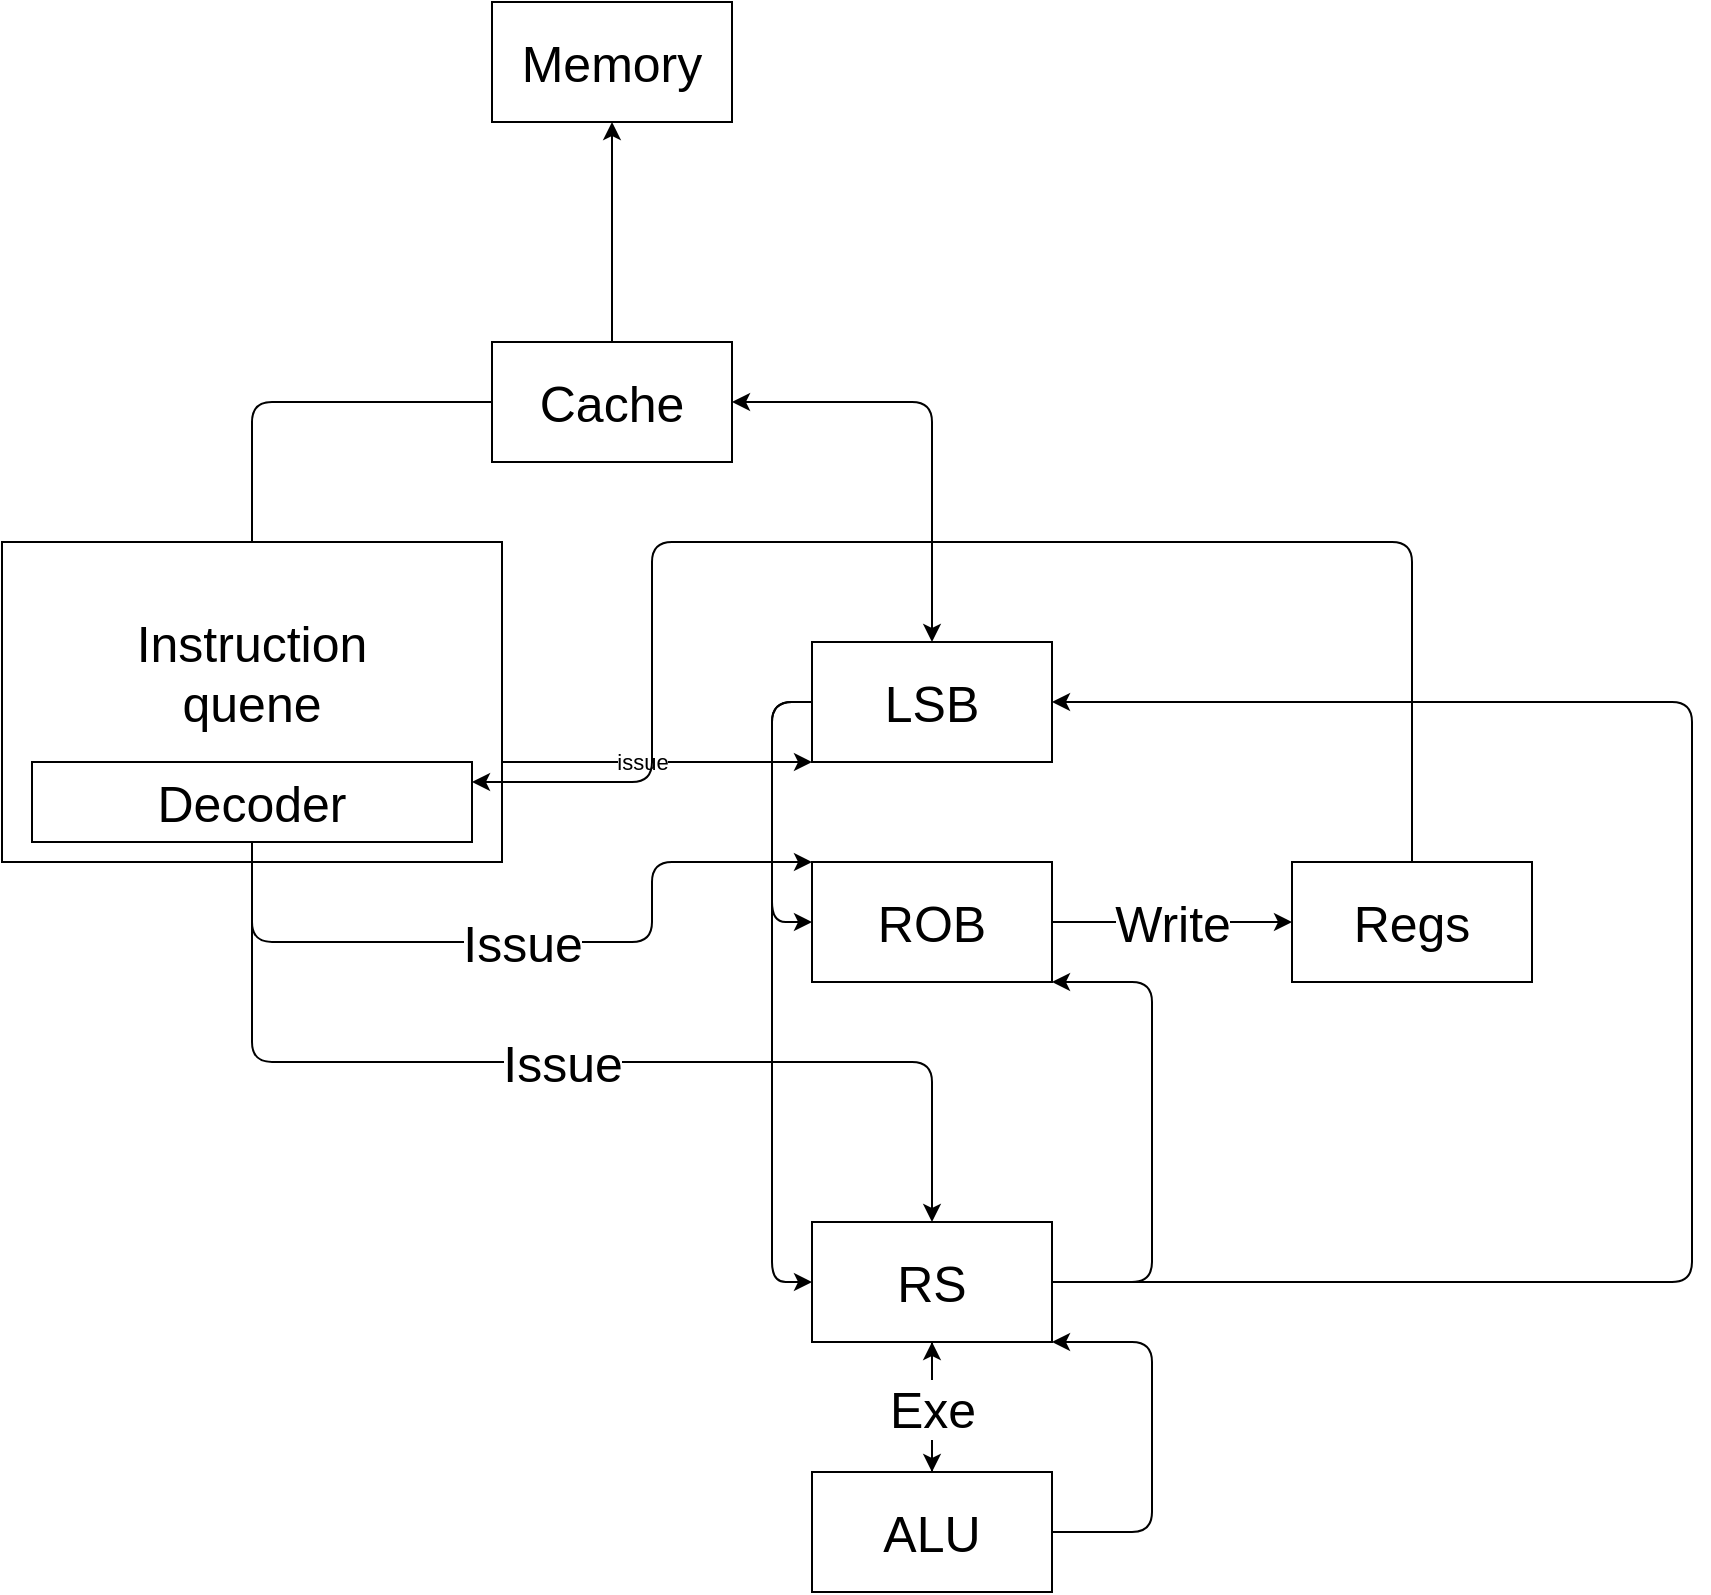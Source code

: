<mxfile>
    <diagram id="jz6QkTkZqMSD-VGoOakw" name="第 1 页">
        <mxGraphModel dx="848" dy="1754" grid="1" gridSize="10" guides="1" tooltips="1" connect="1" arrows="1" fold="1" page="1" pageScale="1" pageWidth="827" pageHeight="1169" math="0" shadow="0">
            <root>
                <mxCell id="0"/>
                <mxCell id="1" parent="0"/>
                <mxCell id="2" style="edgeStyle=none;html=1;entryX=0.5;entryY=0;entryDx=0;entryDy=0;fontSize=25;" parent="1" source="3" target="5" edge="1">
                    <mxGeometry relative="1" as="geometry">
                        <Array as="points">
                            <mxPoint x="200" y="50"/>
                        </Array>
                    </mxGeometry>
                </mxCell>
                <mxCell id="35" style="edgeStyle=none;html=1;entryX=0.5;entryY=1;entryDx=0;entryDy=0;" parent="1" source="3" target="34" edge="1">
                    <mxGeometry relative="1" as="geometry"/>
                </mxCell>
                <mxCell id="3" value="&lt;font style=&quot;font-size: 25px;&quot;&gt;Cache&lt;/font&gt;" style="rounded=0;whiteSpace=wrap;html=1;fontSize=25;" parent="1" vertex="1">
                    <mxGeometry x="320" y="20" width="120" height="60" as="geometry"/>
                </mxCell>
                <mxCell id="4" style="edgeStyle=none;html=1;entryX=0.5;entryY=0;entryDx=0;entryDy=0;fontSize=25;" parent="1" source="5" target="8" edge="1">
                    <mxGeometry relative="1" as="geometry"/>
                </mxCell>
                <mxCell id="33" value="issue" style="edgeStyle=none;html=1;entryX=0;entryY=1;entryDx=0;entryDy=0;exitX=1;exitY=0;exitDx=0;exitDy=0;" parent="1" source="5" target="17" edge="1">
                    <mxGeometry relative="1" as="geometry"/>
                </mxCell>
                <mxCell id="6" value="&lt;font style=&quot;font-size: 25px;&quot;&gt;Issue&lt;/font&gt;" style="edgeStyle=none;html=1;fontSize=25;entryX=0;entryY=0;entryDx=0;entryDy=0;exitX=0.5;exitY=1;exitDx=0;exitDy=0;" parent="1" source="5" target="11" edge="1">
                    <mxGeometry relative="1" as="geometry">
                        <Array as="points">
                            <mxPoint x="200" y="320"/>
                            <mxPoint x="400" y="320"/>
                            <mxPoint x="400" y="280"/>
                        </Array>
                    </mxGeometry>
                </mxCell>
                <mxCell id="8" value="Instruction&lt;br style=&quot;font-size: 25px;&quot;&gt;quene&lt;br&gt;&lt;br&gt;" style="rounded=0;whiteSpace=wrap;html=1;fontSize=25;" parent="1" vertex="1">
                    <mxGeometry x="75" y="120" width="250" height="160" as="geometry"/>
                </mxCell>
                <mxCell id="9" value="Write" style="edgeStyle=none;html=1;entryX=0;entryY=0.5;entryDx=0;entryDy=0;fontSize=25;" parent="1" source="11" target="12" edge="1">
                    <mxGeometry relative="1" as="geometry"/>
                </mxCell>
                <mxCell id="11" value="ROB" style="rounded=0;whiteSpace=wrap;html=1;fontSize=25;" parent="1" vertex="1">
                    <mxGeometry x="480" y="280" width="120" height="60" as="geometry"/>
                </mxCell>
                <mxCell id="31" style="edgeStyle=none;html=1;entryX=1;entryY=0.25;entryDx=0;entryDy=0;" parent="1" source="12" target="5" edge="1">
                    <mxGeometry relative="1" as="geometry">
                        <Array as="points">
                            <mxPoint x="780" y="120"/>
                            <mxPoint x="400" y="120"/>
                            <mxPoint x="400" y="240"/>
                        </Array>
                    </mxGeometry>
                </mxCell>
                <mxCell id="12" value="Regs" style="rounded=0;whiteSpace=wrap;html=1;fontSize=25;" parent="1" vertex="1">
                    <mxGeometry x="720" y="280" width="120" height="60" as="geometry"/>
                </mxCell>
                <mxCell id="13" style="edgeStyle=none;html=1;entryX=0.5;entryY=0;entryDx=0;entryDy=0;fontSize=25;" parent="1" source="14" target="16" edge="1">
                    <mxGeometry relative="1" as="geometry"/>
                </mxCell>
                <mxCell id="14" value="RS" style="rounded=0;whiteSpace=wrap;html=1;fontSize=25;" parent="1" vertex="1">
                    <mxGeometry x="480" y="460" width="120" height="60" as="geometry"/>
                </mxCell>
                <mxCell id="15" value="Exe" style="edgeStyle=none;html=1;fontSize=25;" parent="1" source="16" target="14" edge="1">
                    <mxGeometry relative="1" as="geometry">
                        <mxPoint x="570" y="470" as="targetPoint"/>
                    </mxGeometry>
                </mxCell>
                <mxCell id="26" style="edgeStyle=none;html=1;entryX=1;entryY=0.5;entryDx=0;entryDy=0;exitX=1;exitY=0.5;exitDx=0;exitDy=0;" parent="1" source="14" target="17" edge="1">
                    <mxGeometry relative="1" as="geometry">
                        <Array as="points">
                            <mxPoint x="920" y="490"/>
                            <mxPoint x="920" y="200"/>
                        </Array>
                    </mxGeometry>
                </mxCell>
                <mxCell id="28" style="edgeStyle=none;html=1;entryX=1;entryY=1;entryDx=0;entryDy=0;exitX=1;exitY=0.5;exitDx=0;exitDy=0;" parent="1" source="14" target="11" edge="1">
                    <mxGeometry relative="1" as="geometry">
                        <Array as="points">
                            <mxPoint x="650" y="490"/>
                            <mxPoint x="650" y="340"/>
                        </Array>
                    </mxGeometry>
                </mxCell>
                <mxCell id="32" style="edgeStyle=none;html=1;entryX=1;entryY=1;entryDx=0;entryDy=0;" parent="1" source="16" target="14" edge="1">
                    <mxGeometry relative="1" as="geometry">
                        <Array as="points">
                            <mxPoint x="650" y="615"/>
                            <mxPoint x="650" y="520"/>
                        </Array>
                    </mxGeometry>
                </mxCell>
                <mxCell id="16" value="ALU" style="rounded=0;whiteSpace=wrap;html=1;fontSize=25;" parent="1" vertex="1">
                    <mxGeometry x="480" y="585" width="120" height="60" as="geometry"/>
                </mxCell>
                <mxCell id="29" style="edgeStyle=none;html=1;entryX=0;entryY=0.5;entryDx=0;entryDy=0;" parent="1" source="17" target="11" edge="1">
                    <mxGeometry relative="1" as="geometry">
                        <Array as="points">
                            <mxPoint x="460" y="200"/>
                            <mxPoint x="460" y="310"/>
                        </Array>
                    </mxGeometry>
                </mxCell>
                <mxCell id="30" style="edgeStyle=none;html=1;entryX=0;entryY=0.5;entryDx=0;entryDy=0;" parent="1" source="17" target="14" edge="1">
                    <mxGeometry relative="1" as="geometry">
                        <Array as="points">
                            <mxPoint x="460" y="200"/>
                            <mxPoint x="460" y="490"/>
                        </Array>
                    </mxGeometry>
                </mxCell>
                <mxCell id="17" value="LSB" style="rounded=0;whiteSpace=wrap;html=1;fontSize=25;" parent="1" vertex="1">
                    <mxGeometry x="480" y="170" width="120" height="60" as="geometry"/>
                </mxCell>
                <mxCell id="20" value="" style="endArrow=classic;startArrow=classic;html=1;fontSize=25;entryX=1;entryY=0.5;entryDx=0;entryDy=0;exitX=0.5;exitY=0;exitDx=0;exitDy=0;" parent="1" source="17" target="3" edge="1">
                    <mxGeometry width="50" height="50" relative="1" as="geometry">
                        <mxPoint x="390" y="500" as="sourcePoint"/>
                        <mxPoint x="440" y="450" as="targetPoint"/>
                        <Array as="points">
                            <mxPoint x="540" y="50"/>
                        </Array>
                    </mxGeometry>
                </mxCell>
                <mxCell id="34" value="&lt;font style=&quot;font-size: 25px;&quot;&gt;Memory&lt;/font&gt;" style="rounded=0;whiteSpace=wrap;html=1;fontSize=25;" parent="1" vertex="1">
                    <mxGeometry x="320" y="-150" width="120" height="60" as="geometry"/>
                </mxCell>
                <mxCell id="5" value="Decoder" style="rounded=0;whiteSpace=wrap;html=1;fontSize=25;" parent="1" vertex="1">
                    <mxGeometry x="90" y="230" width="220" height="40" as="geometry"/>
                </mxCell>
                <mxCell id="7" value="&lt;font style=&quot;font-size: 25px;&quot;&gt;Issue&lt;/font&gt;" style="edgeStyle=none;html=1;entryX=0.5;entryY=0;entryDx=0;entryDy=0;fontSize=25;exitX=0.5;exitY=1;exitDx=0;exitDy=0;" parent="1" source="5" target="14" edge="1">
                    <mxGeometry relative="1" as="geometry">
                        <Array as="points">
                            <mxPoint x="200" y="380"/>
                            <mxPoint x="540" y="380"/>
                        </Array>
                    </mxGeometry>
                </mxCell>
            </root>
        </mxGraphModel>
    </diagram>
</mxfile>